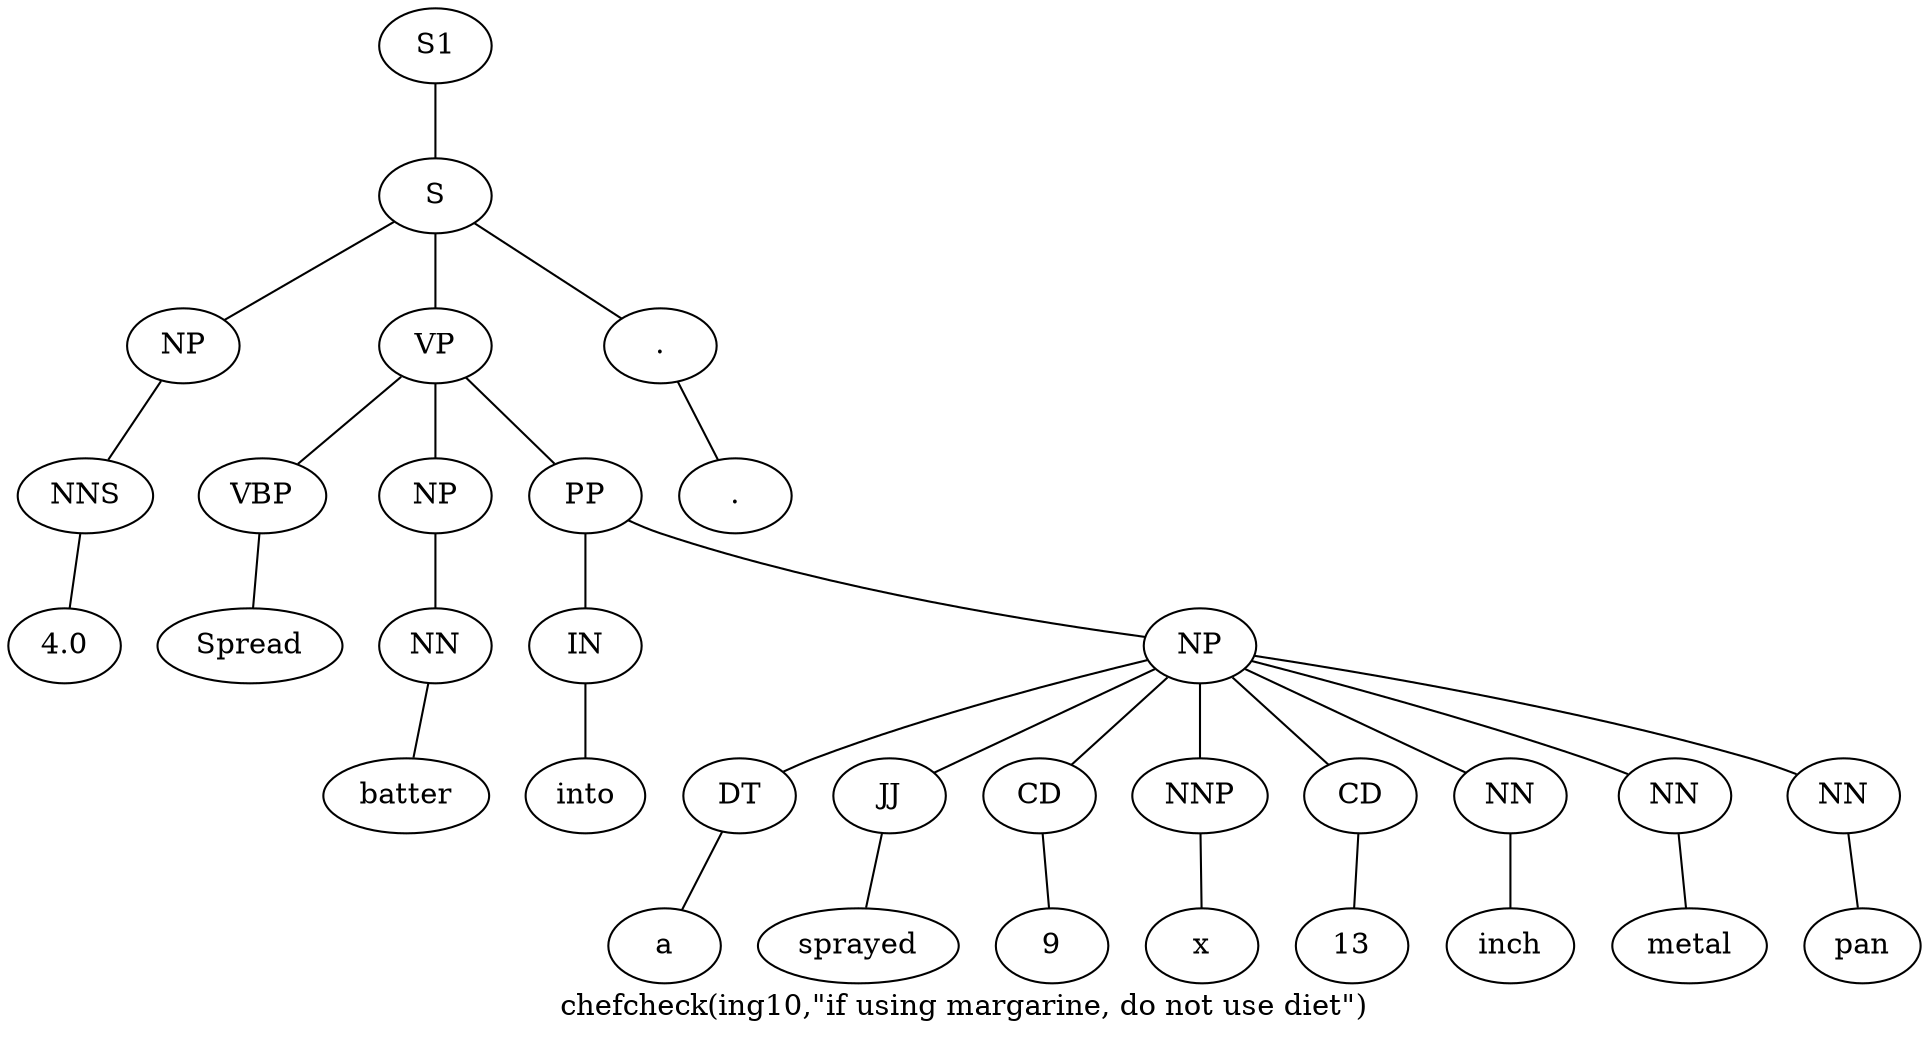 graph SyntaxGraph {
	label = "chefcheck(ing10,\"if using margarine, do not use diet\")";
	Node0 [label="S1"];
	Node1 [label="S"];
	Node2 [label="NP"];
	Node3 [label="NNS"];
	Node4 [label="4.0"];
	Node5 [label="VP"];
	Node6 [label="VBP"];
	Node7 [label="Spread"];
	Node8 [label="NP"];
	Node9 [label="NN"];
	Node10 [label="batter"];
	Node11 [label="PP"];
	Node12 [label="IN"];
	Node13 [label="into"];
	Node14 [label="NP"];
	Node15 [label="DT"];
	Node16 [label="a"];
	Node17 [label="JJ"];
	Node18 [label="sprayed"];
	Node19 [label="CD"];
	Node20 [label="9"];
	Node21 [label="NNP"];
	Node22 [label="x"];
	Node23 [label="CD"];
	Node24 [label="13"];
	Node25 [label="NN"];
	Node26 [label="inch"];
	Node27 [label="NN"];
	Node28 [label="metal"];
	Node29 [label="NN"];
	Node30 [label="pan"];
	Node31 [label="."];
	Node32 [label="."];

	Node0 -- Node1;
	Node1 -- Node2;
	Node1 -- Node5;
	Node1 -- Node31;
	Node2 -- Node3;
	Node3 -- Node4;
	Node5 -- Node6;
	Node5 -- Node8;
	Node5 -- Node11;
	Node6 -- Node7;
	Node8 -- Node9;
	Node9 -- Node10;
	Node11 -- Node12;
	Node11 -- Node14;
	Node12 -- Node13;
	Node14 -- Node15;
	Node14 -- Node17;
	Node14 -- Node19;
	Node14 -- Node21;
	Node14 -- Node23;
	Node14 -- Node25;
	Node14 -- Node27;
	Node14 -- Node29;
	Node15 -- Node16;
	Node17 -- Node18;
	Node19 -- Node20;
	Node21 -- Node22;
	Node23 -- Node24;
	Node25 -- Node26;
	Node27 -- Node28;
	Node29 -- Node30;
	Node31 -- Node32;
}